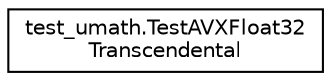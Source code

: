 digraph "Graphical Class Hierarchy"
{
 // LATEX_PDF_SIZE
  edge [fontname="Helvetica",fontsize="10",labelfontname="Helvetica",labelfontsize="10"];
  node [fontname="Helvetica",fontsize="10",shape=record];
  rankdir="LR";
  Node0 [label="test_umath.TestAVXFloat32\lTranscendental",height=0.2,width=0.4,color="black", fillcolor="white", style="filled",URL="$classtest__umath_1_1TestAVXFloat32Transcendental.html",tooltip=" "];
}
